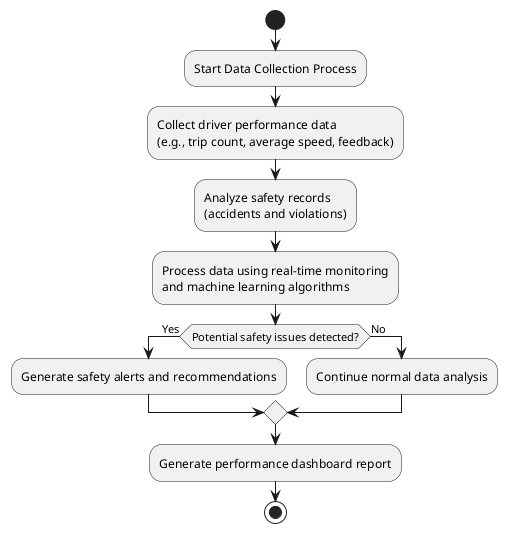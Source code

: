 @startuml
start
:Start Data Collection Process;
:Collect driver performance data 
(e.g., trip count, average speed, feedback);
:Analyze safety records 
(accidents and violations);
:Process data using real-time monitoring 
and machine learning algorithms;
if (Potential safety issues detected?) then (Yes)
  :Generate safety alerts and recommendations;
else (No)
  :Continue normal data analysis;
endif
:Generate performance dashboard report;
stop
@enduml
